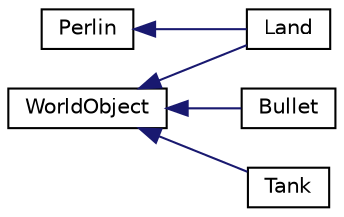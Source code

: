 digraph "Graphical Class Hierarchy"
{
 // LATEX_PDF_SIZE
  edge [fontname="Helvetica",fontsize="10",labelfontname="Helvetica",labelfontsize="10"];
  node [fontname="Helvetica",fontsize="10",shape=record];
  rankdir="LR";
  Node7 [label="Perlin",height=0.2,width=0.4,color="black", fillcolor="white", style="filled",URL="$class_perlin.html",tooltip="Klasa Perlin."];
  Node7 -> Node2 [dir="back",color="midnightblue",fontsize="10",style="solid",fontname="Helvetica"];
  Node2 [label="Land",height=0.2,width=0.4,color="black", fillcolor="white", style="filled",URL="$class_land.html",tooltip="Klasa Land."];
  Node0 [label="WorldObject",height=0.2,width=0.4,color="black", fillcolor="white", style="filled",URL="$class_world_object.html",tooltip="Klasa WorldObject."];
  Node0 -> Node1 [dir="back",color="midnightblue",fontsize="10",style="solid",fontname="Helvetica"];
  Node1 [label="Bullet",height=0.2,width=0.4,color="black", fillcolor="white", style="filled",URL="$class_bullet.html",tooltip="Klasa Bullet."];
  Node0 -> Node2 [dir="back",color="midnightblue",fontsize="10",style="solid",fontname="Helvetica"];
  Node0 -> Node3 [dir="back",color="midnightblue",fontsize="10",style="solid",fontname="Helvetica"];
  Node3 [label="Tank",height=0.2,width=0.4,color="black", fillcolor="white", style="filled",URL="$class_tank.html",tooltip="Klasa Tank."];
}

